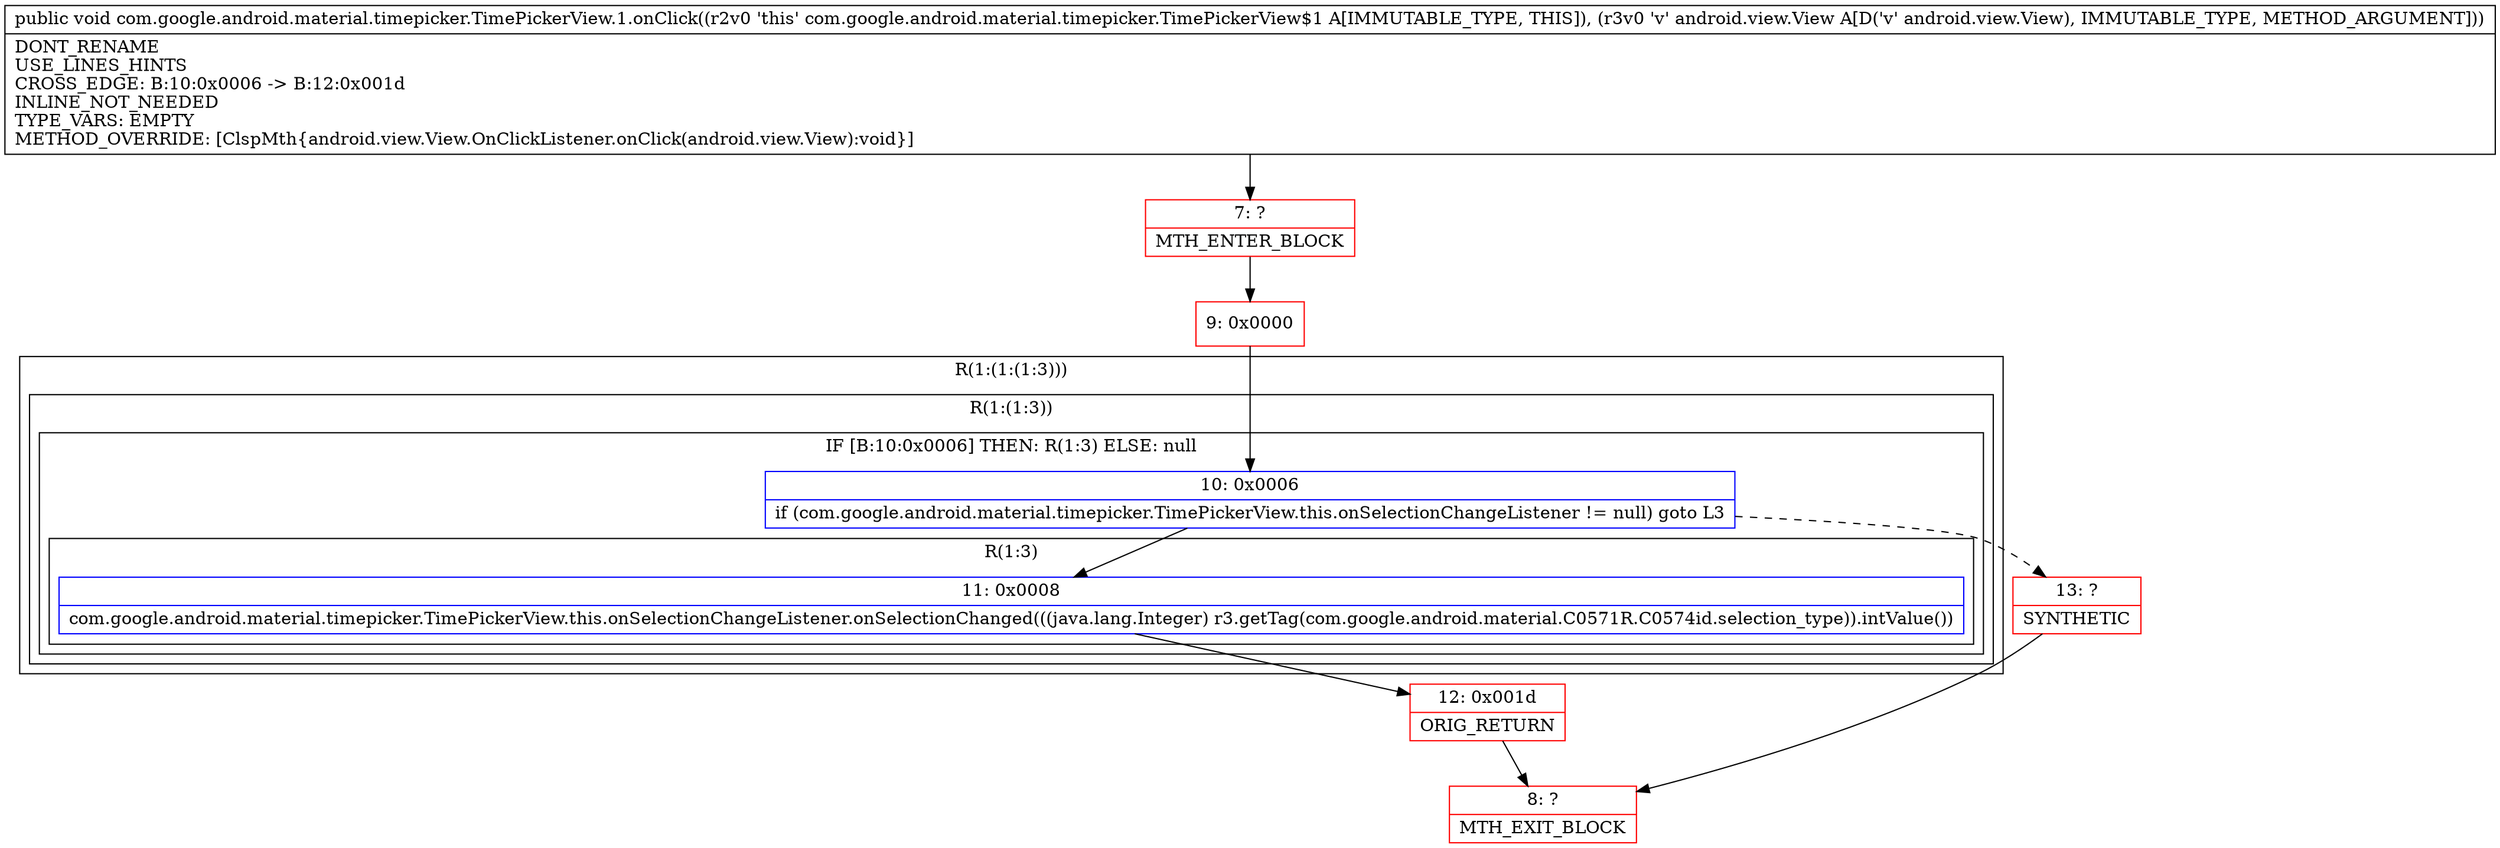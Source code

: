 digraph "CFG forcom.google.android.material.timepicker.TimePickerView.1.onClick(Landroid\/view\/View;)V" {
subgraph cluster_Region_625891981 {
label = "R(1:(1:(1:3)))";
node [shape=record,color=blue];
subgraph cluster_Region_789530263 {
label = "R(1:(1:3))";
node [shape=record,color=blue];
subgraph cluster_IfRegion_375870859 {
label = "IF [B:10:0x0006] THEN: R(1:3) ELSE: null";
node [shape=record,color=blue];
Node_10 [shape=record,label="{10\:\ 0x0006|if (com.google.android.material.timepicker.TimePickerView.this.onSelectionChangeListener != null) goto L3\l}"];
subgraph cluster_Region_1774777608 {
label = "R(1:3)";
node [shape=record,color=blue];
Node_11 [shape=record,label="{11\:\ 0x0008|com.google.android.material.timepicker.TimePickerView.this.onSelectionChangeListener.onSelectionChanged(((java.lang.Integer) r3.getTag(com.google.android.material.C0571R.C0574id.selection_type)).intValue())\l}"];
}
}
}
}
Node_7 [shape=record,color=red,label="{7\:\ ?|MTH_ENTER_BLOCK\l}"];
Node_9 [shape=record,color=red,label="{9\:\ 0x0000}"];
Node_12 [shape=record,color=red,label="{12\:\ 0x001d|ORIG_RETURN\l}"];
Node_8 [shape=record,color=red,label="{8\:\ ?|MTH_EXIT_BLOCK\l}"];
Node_13 [shape=record,color=red,label="{13\:\ ?|SYNTHETIC\l}"];
MethodNode[shape=record,label="{public void com.google.android.material.timepicker.TimePickerView.1.onClick((r2v0 'this' com.google.android.material.timepicker.TimePickerView$1 A[IMMUTABLE_TYPE, THIS]), (r3v0 'v' android.view.View A[D('v' android.view.View), IMMUTABLE_TYPE, METHOD_ARGUMENT]))  | DONT_RENAME\lUSE_LINES_HINTS\lCROSS_EDGE: B:10:0x0006 \-\> B:12:0x001d\lINLINE_NOT_NEEDED\lTYPE_VARS: EMPTY\lMETHOD_OVERRIDE: [ClspMth\{android.view.View.OnClickListener.onClick(android.view.View):void\}]\l}"];
MethodNode -> Node_7;Node_10 -> Node_11;
Node_10 -> Node_13[style=dashed];
Node_11 -> Node_12;
Node_7 -> Node_9;
Node_9 -> Node_10;
Node_12 -> Node_8;
Node_13 -> Node_8;
}

